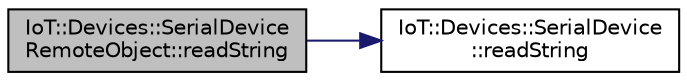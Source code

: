 digraph "IoT::Devices::SerialDeviceRemoteObject::readString"
{
 // LATEX_PDF_SIZE
  edge [fontname="Helvetica",fontsize="10",labelfontname="Helvetica",labelfontsize="10"];
  node [fontname="Helvetica",fontsize="10",shape=record];
  rankdir="LR";
  Node1 [label="IoT::Devices::SerialDevice\lRemoteObject::readString",height=0.2,width=0.4,color="black", fillcolor="grey75", style="filled", fontcolor="black",tooltip=" "];
  Node1 -> Node2 [color="midnightblue",fontsize="10",style="solid"];
  Node2 [label="IoT::Devices::SerialDevice\l::readString",height=0.2,width=0.4,color="black", fillcolor="white", style="filled",URL="$classIoT_1_1Devices_1_1SerialDevice.html#ae798b0f2be57c5fda0b5c600b0068c4e",tooltip=" "];
}
